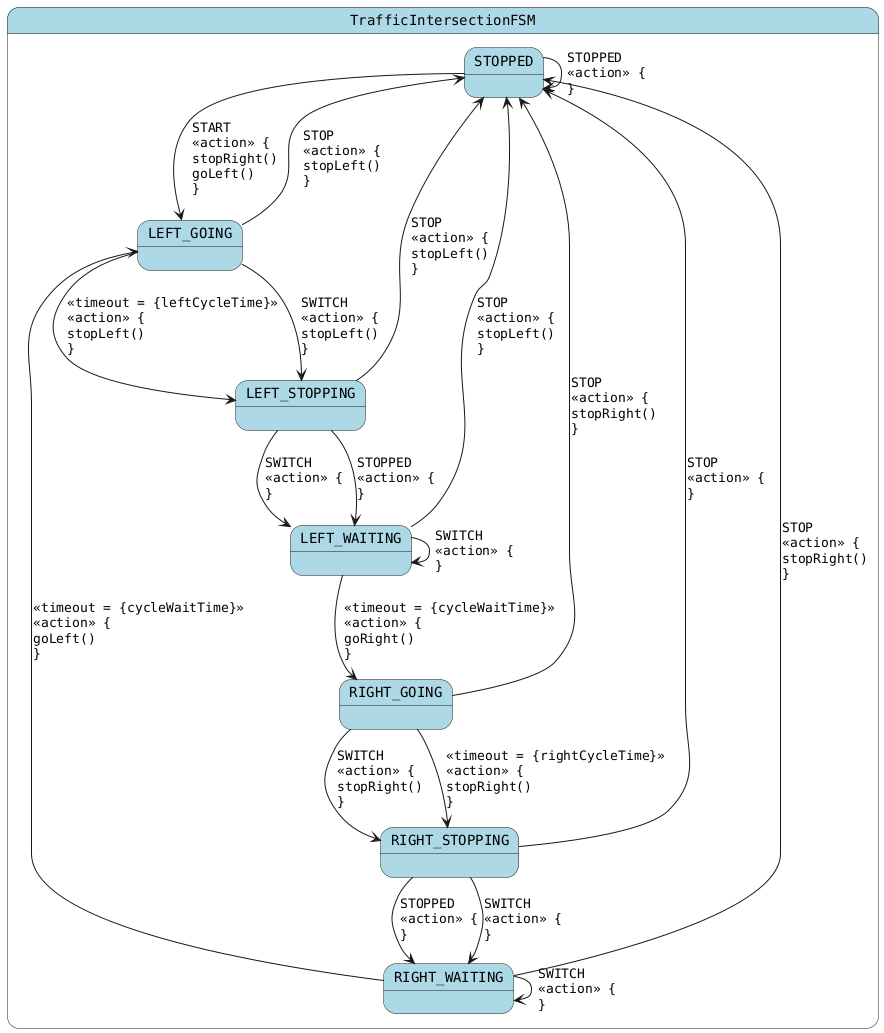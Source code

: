 @startuml
skinparam StateFontName Helvetica
skinparam defaultFontName Monospaced
skinparam state {
    BackgroundColor LightBlue
}
state TrafficIntersectionFSM {
STOPPED --> LEFT_GOING : START\l<<action>> {\lstopRight()\lgoLeft()\l}
STOPPED --> STOPPED : STOPPED\l<<action>> {\l}
LEFT_GOING --> LEFT_STOPPING : <<timeout = {leftCycleTime}>>\l<<action>> {\lstopLeft()\l}
LEFT_GOING --> LEFT_STOPPING : SWITCH\l<<action>> {\lstopLeft()\l}
LEFT_GOING --> STOPPED : STOP\l<<action>> {\lstopLeft()\l}
LEFT_STOPPING --> LEFT_WAITING : STOPPED\l<<action>> {\l}
LEFT_STOPPING --> LEFT_WAITING : SWITCH\l<<action>> {\l}
LEFT_STOPPING --> STOPPED : STOP\l<<action>> {\lstopLeft()\l}
LEFT_WAITING --> RIGHT_GOING : <<timeout = {cycleWaitTime}>>\l<<action>> {\lgoRight()\l}
LEFT_WAITING --> LEFT_WAITING : SWITCH\l<<action>> {\l}
LEFT_WAITING --> STOPPED : STOP\l<<action>> {\lstopLeft()\l}
RIGHT_GOING --> RIGHT_STOPPING : <<timeout = {rightCycleTime}>>\l<<action>> {\lstopRight()\l}
RIGHT_GOING --> RIGHT_STOPPING : SWITCH\l<<action>> {\lstopRight()\l}
RIGHT_GOING --> STOPPED : STOP\l<<action>> {\lstopRight()\l}
RIGHT_STOPPING --> RIGHT_WAITING : STOPPED\l<<action>> {\l}
RIGHT_STOPPING --> RIGHT_WAITING : SWITCH\l<<action>> {\l}
RIGHT_STOPPING --> STOPPED : STOP\l<<action>> {\l}
RIGHT_WAITING --> LEFT_GOING : <<timeout = {cycleWaitTime}>>\l<<action>> {\lgoLeft()\l}
RIGHT_WAITING --> RIGHT_WAITING : SWITCH\l<<action>> {\l}
RIGHT_WAITING --> STOPPED : STOP\l<<action>> {\lstopRight()\l}
}
@enduml

